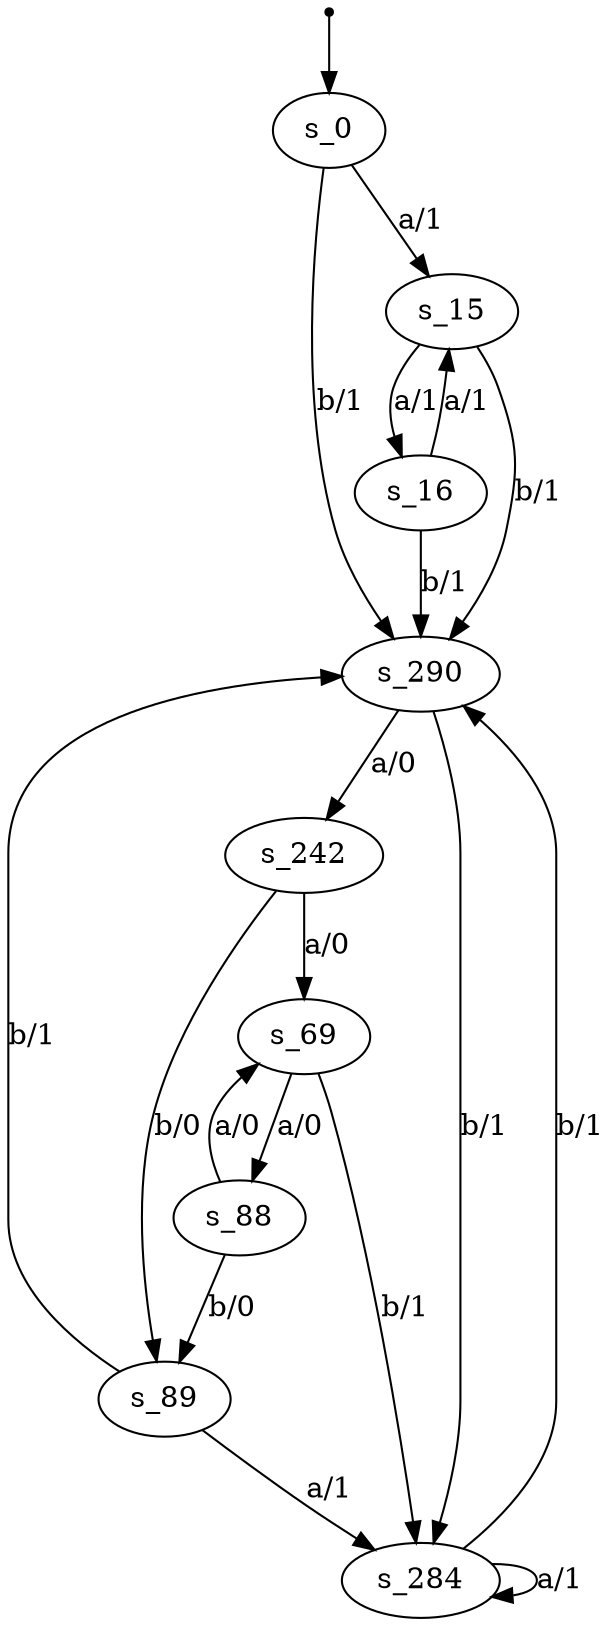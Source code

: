 digraph fsm {
	s_0 [root=true]
	s_290
	s_242
	s_89
	s_284
	s_69
	s_88
	s_15
	s_16
	qi [shape = point]
	qi -> s_0
	s_0 -> s_290 [label="b/1"]
	s_290 -> s_242 [label="a/0"]
	s_242 -> s_89 [label="b/0"]
	s_89 -> s_290 [label="b/1"]
	s_290 -> s_284 [label="b/1"]
	s_284 -> s_290 [label="b/1"]
	s_242 -> s_69 [label="a/0"]
	s_69 -> s_88 [label="a/0"]
	s_88 -> s_69 [label="a/0"]
	s_69 -> s_284 [label="b/1"]
	s_284 -> s_284 [label="a/1"]
	s_89 -> s_284 [label="a/1"]
	s_88 -> s_89 [label="b/0"]
	s_0 -> s_15 [label="a/1"]
	s_15 -> s_16 [label="a/1"]
	s_16 -> s_15 [label="a/1"]
	s_15 -> s_290 [label="b/1"]
	s_16 -> s_290 [label="b/1"]
}
